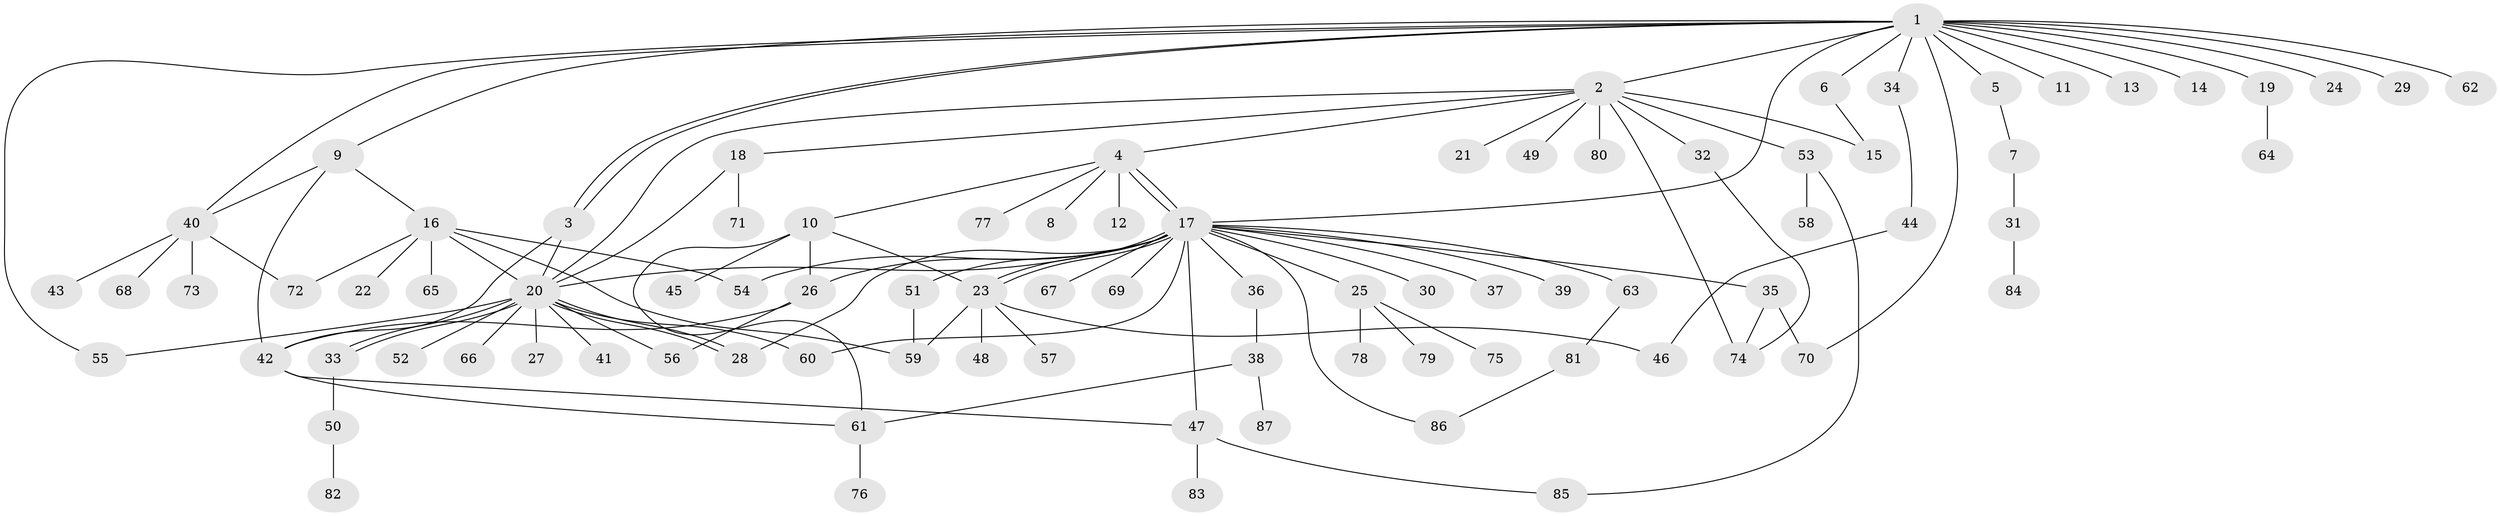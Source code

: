 // Generated by graph-tools (version 1.1) at 2025/50/03/09/25 03:50:00]
// undirected, 87 vertices, 119 edges
graph export_dot {
graph [start="1"]
  node [color=gray90,style=filled];
  1;
  2;
  3;
  4;
  5;
  6;
  7;
  8;
  9;
  10;
  11;
  12;
  13;
  14;
  15;
  16;
  17;
  18;
  19;
  20;
  21;
  22;
  23;
  24;
  25;
  26;
  27;
  28;
  29;
  30;
  31;
  32;
  33;
  34;
  35;
  36;
  37;
  38;
  39;
  40;
  41;
  42;
  43;
  44;
  45;
  46;
  47;
  48;
  49;
  50;
  51;
  52;
  53;
  54;
  55;
  56;
  57;
  58;
  59;
  60;
  61;
  62;
  63;
  64;
  65;
  66;
  67;
  68;
  69;
  70;
  71;
  72;
  73;
  74;
  75;
  76;
  77;
  78;
  79;
  80;
  81;
  82;
  83;
  84;
  85;
  86;
  87;
  1 -- 2;
  1 -- 3;
  1 -- 3;
  1 -- 5;
  1 -- 6;
  1 -- 9;
  1 -- 11;
  1 -- 13;
  1 -- 14;
  1 -- 17;
  1 -- 19;
  1 -- 24;
  1 -- 29;
  1 -- 34;
  1 -- 40;
  1 -- 55;
  1 -- 62;
  1 -- 70;
  2 -- 4;
  2 -- 15;
  2 -- 18;
  2 -- 20;
  2 -- 21;
  2 -- 32;
  2 -- 49;
  2 -- 53;
  2 -- 74;
  2 -- 80;
  3 -- 20;
  3 -- 42;
  4 -- 8;
  4 -- 10;
  4 -- 12;
  4 -- 17;
  4 -- 17;
  4 -- 77;
  5 -- 7;
  6 -- 15;
  7 -- 31;
  9 -- 16;
  9 -- 40;
  9 -- 42;
  10 -- 23;
  10 -- 26;
  10 -- 45;
  10 -- 61;
  16 -- 20;
  16 -- 22;
  16 -- 54;
  16 -- 59;
  16 -- 65;
  16 -- 72;
  17 -- 20;
  17 -- 23;
  17 -- 23;
  17 -- 25;
  17 -- 26;
  17 -- 28;
  17 -- 30;
  17 -- 35;
  17 -- 36;
  17 -- 37;
  17 -- 39;
  17 -- 47;
  17 -- 51;
  17 -- 54;
  17 -- 60;
  17 -- 63;
  17 -- 67;
  17 -- 69;
  17 -- 86;
  18 -- 20;
  18 -- 71;
  19 -- 64;
  20 -- 27;
  20 -- 28;
  20 -- 28;
  20 -- 33;
  20 -- 33;
  20 -- 41;
  20 -- 52;
  20 -- 55;
  20 -- 56;
  20 -- 60;
  20 -- 66;
  23 -- 46;
  23 -- 48;
  23 -- 57;
  23 -- 59;
  25 -- 75;
  25 -- 78;
  25 -- 79;
  26 -- 42;
  26 -- 56;
  31 -- 84;
  32 -- 74;
  33 -- 50;
  34 -- 44;
  35 -- 70;
  35 -- 74;
  36 -- 38;
  38 -- 61;
  38 -- 87;
  40 -- 43;
  40 -- 68;
  40 -- 72;
  40 -- 73;
  42 -- 47;
  42 -- 61;
  44 -- 46;
  47 -- 83;
  47 -- 85;
  50 -- 82;
  51 -- 59;
  53 -- 58;
  53 -- 85;
  61 -- 76;
  63 -- 81;
  81 -- 86;
}
